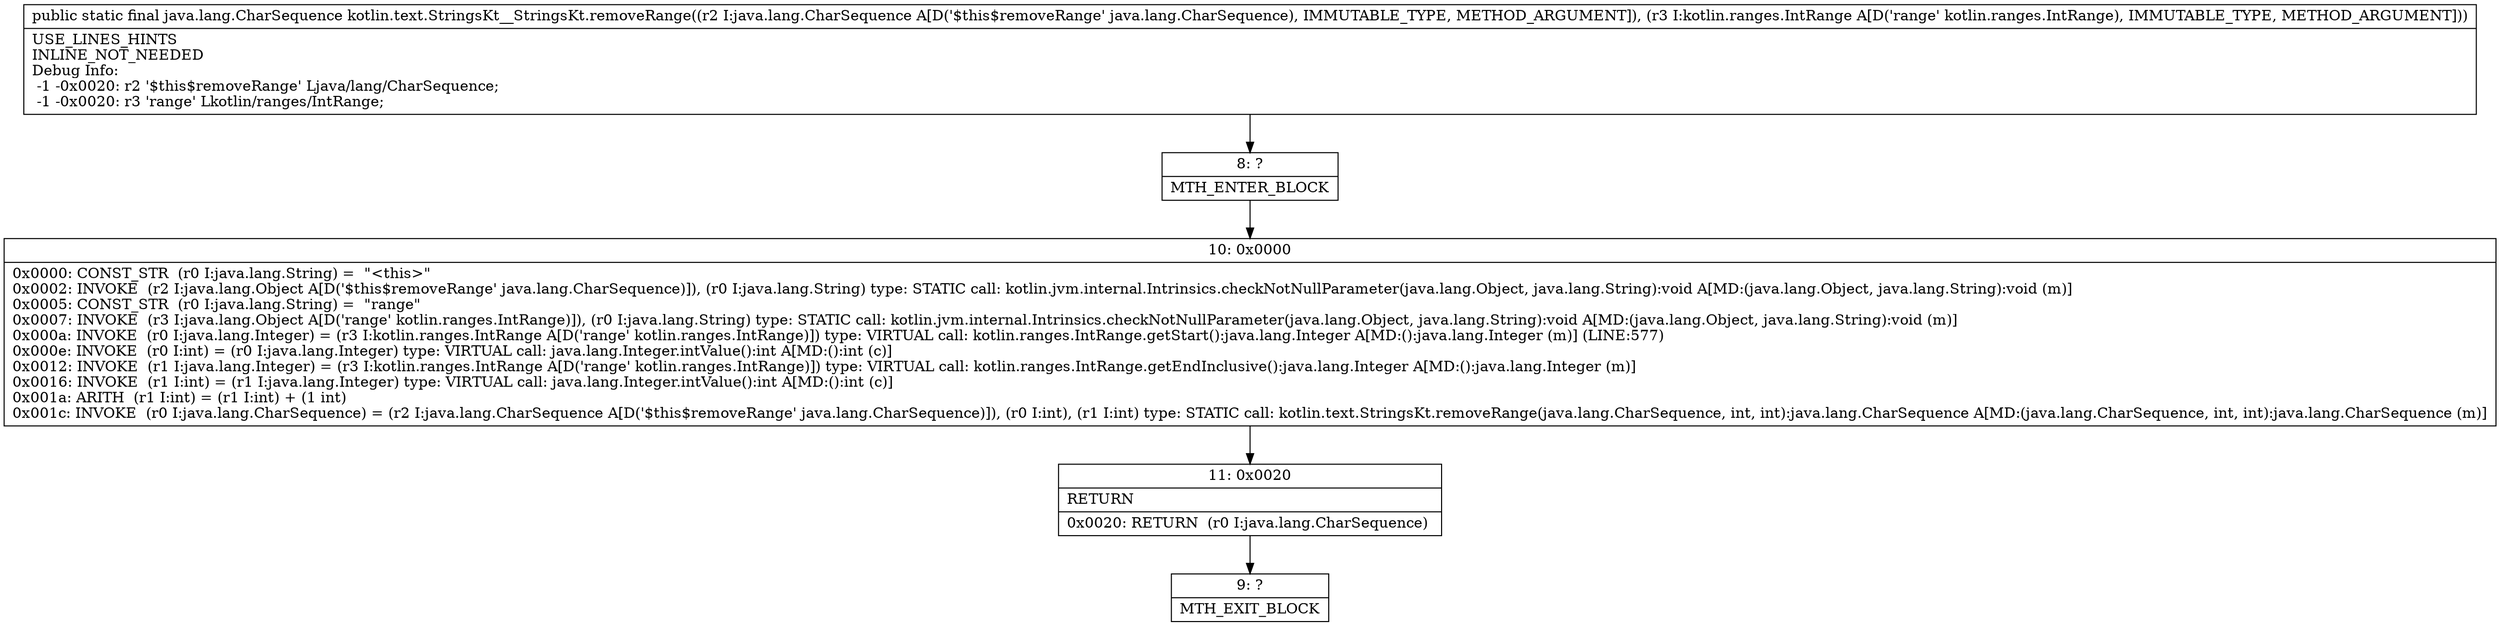 digraph "CFG forkotlin.text.StringsKt__StringsKt.removeRange(Ljava\/lang\/CharSequence;Lkotlin\/ranges\/IntRange;)Ljava\/lang\/CharSequence;" {
Node_8 [shape=record,label="{8\:\ ?|MTH_ENTER_BLOCK\l}"];
Node_10 [shape=record,label="{10\:\ 0x0000|0x0000: CONST_STR  (r0 I:java.lang.String) =  \"\<this\>\" \l0x0002: INVOKE  (r2 I:java.lang.Object A[D('$this$removeRange' java.lang.CharSequence)]), (r0 I:java.lang.String) type: STATIC call: kotlin.jvm.internal.Intrinsics.checkNotNullParameter(java.lang.Object, java.lang.String):void A[MD:(java.lang.Object, java.lang.String):void (m)]\l0x0005: CONST_STR  (r0 I:java.lang.String) =  \"range\" \l0x0007: INVOKE  (r3 I:java.lang.Object A[D('range' kotlin.ranges.IntRange)]), (r0 I:java.lang.String) type: STATIC call: kotlin.jvm.internal.Intrinsics.checkNotNullParameter(java.lang.Object, java.lang.String):void A[MD:(java.lang.Object, java.lang.String):void (m)]\l0x000a: INVOKE  (r0 I:java.lang.Integer) = (r3 I:kotlin.ranges.IntRange A[D('range' kotlin.ranges.IntRange)]) type: VIRTUAL call: kotlin.ranges.IntRange.getStart():java.lang.Integer A[MD:():java.lang.Integer (m)] (LINE:577)\l0x000e: INVOKE  (r0 I:int) = (r0 I:java.lang.Integer) type: VIRTUAL call: java.lang.Integer.intValue():int A[MD:():int (c)]\l0x0012: INVOKE  (r1 I:java.lang.Integer) = (r3 I:kotlin.ranges.IntRange A[D('range' kotlin.ranges.IntRange)]) type: VIRTUAL call: kotlin.ranges.IntRange.getEndInclusive():java.lang.Integer A[MD:():java.lang.Integer (m)]\l0x0016: INVOKE  (r1 I:int) = (r1 I:java.lang.Integer) type: VIRTUAL call: java.lang.Integer.intValue():int A[MD:():int (c)]\l0x001a: ARITH  (r1 I:int) = (r1 I:int) + (1 int) \l0x001c: INVOKE  (r0 I:java.lang.CharSequence) = (r2 I:java.lang.CharSequence A[D('$this$removeRange' java.lang.CharSequence)]), (r0 I:int), (r1 I:int) type: STATIC call: kotlin.text.StringsKt.removeRange(java.lang.CharSequence, int, int):java.lang.CharSequence A[MD:(java.lang.CharSequence, int, int):java.lang.CharSequence (m)]\l}"];
Node_11 [shape=record,label="{11\:\ 0x0020|RETURN\l|0x0020: RETURN  (r0 I:java.lang.CharSequence) \l}"];
Node_9 [shape=record,label="{9\:\ ?|MTH_EXIT_BLOCK\l}"];
MethodNode[shape=record,label="{public static final java.lang.CharSequence kotlin.text.StringsKt__StringsKt.removeRange((r2 I:java.lang.CharSequence A[D('$this$removeRange' java.lang.CharSequence), IMMUTABLE_TYPE, METHOD_ARGUMENT]), (r3 I:kotlin.ranges.IntRange A[D('range' kotlin.ranges.IntRange), IMMUTABLE_TYPE, METHOD_ARGUMENT]))  | USE_LINES_HINTS\lINLINE_NOT_NEEDED\lDebug Info:\l  \-1 \-0x0020: r2 '$this$removeRange' Ljava\/lang\/CharSequence;\l  \-1 \-0x0020: r3 'range' Lkotlin\/ranges\/IntRange;\l}"];
MethodNode -> Node_8;Node_8 -> Node_10;
Node_10 -> Node_11;
Node_11 -> Node_9;
}


